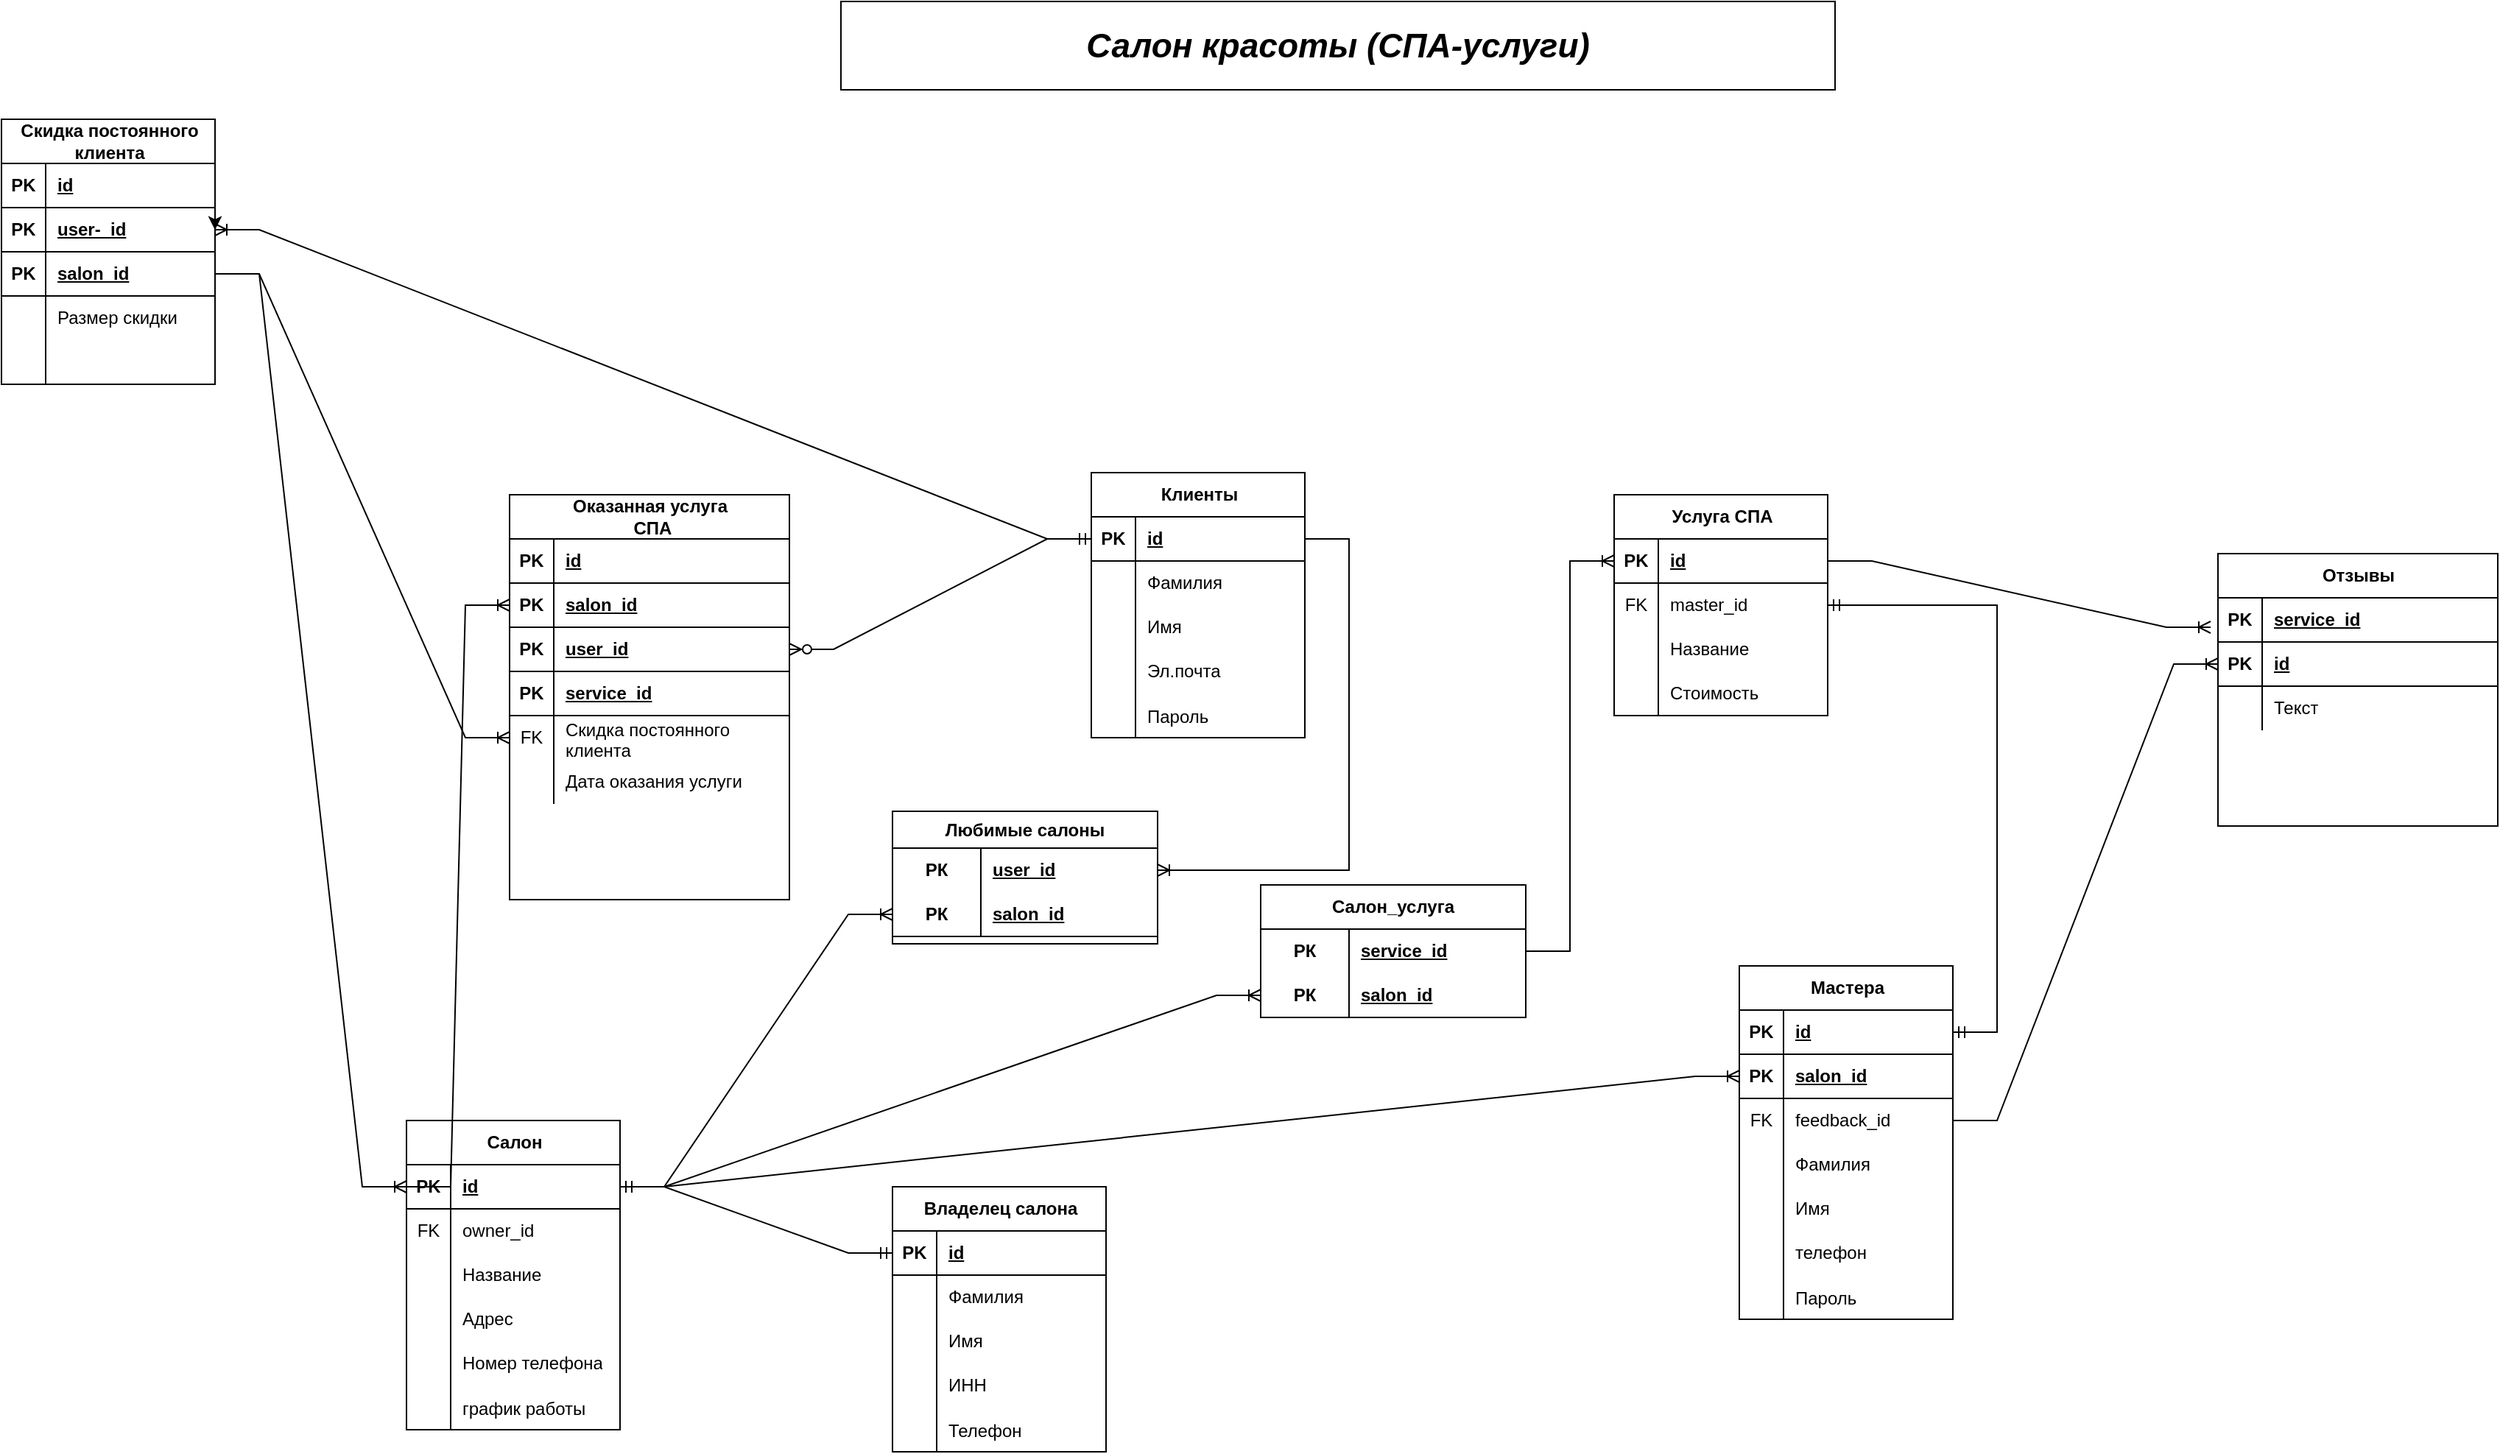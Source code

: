 <mxfile version="22.1.18" type="device">
  <diagram name="Страница — 1" id="mk-ZEgo-TDsuEyrKo8BF">
    <mxGraphModel dx="2192" dy="1910" grid="1" gridSize="5" guides="1" tooltips="1" connect="1" arrows="1" fold="1" page="0" pageScale="1" pageWidth="827" pageHeight="1169" math="0" shadow="0">
      <root>
        <mxCell id="0" />
        <mxCell id="1" parent="0" />
        <mxCell id="tSgfGI3D1bknftkfwbHG-203" style="edgeStyle=orthogonalEdgeStyle;rounded=0;orthogonalLoop=1;jettySize=auto;html=1;exitX=1;exitY=0.5;exitDx=0;exitDy=0;entryX=1;entryY=0.5;entryDx=0;entryDy=0;" parent="1" source="tSgfGI3D1bknftkfwbHG-138" target="tSgfGI3D1bknftkfwbHG-120" edge="1">
          <mxGeometry relative="1" as="geometry" />
        </mxCell>
        <mxCell id="tSgfGI3D1bknftkfwbHG-202" style="edgeStyle=orthogonalEdgeStyle;rounded=0;orthogonalLoop=1;jettySize=auto;html=1;exitX=1;exitY=0.5;exitDx=0;exitDy=0;entryX=1;entryY=0.5;entryDx=0;entryDy=0;" parent="1" source="tSgfGI3D1bknftkfwbHG-138" target="tSgfGI3D1bknftkfwbHG-120" edge="1">
          <mxGeometry relative="1" as="geometry" />
        </mxCell>
        <mxCell id="tSgfGI3D1bknftkfwbHG-1" value="Клиенты" style="shape=table;startSize=30;container=1;collapsible=1;childLayout=tableLayout;fixedRows=1;rowLines=0;fontStyle=1;align=center;resizeLast=1;html=1;" parent="1" vertex="1">
          <mxGeometry x="-80" y="-205" width="145" height="180" as="geometry" />
        </mxCell>
        <mxCell id="tSgfGI3D1bknftkfwbHG-2" value="" style="shape=tableRow;horizontal=0;startSize=0;swimlaneHead=0;swimlaneBody=0;fillColor=none;collapsible=0;dropTarget=0;points=[[0,0.5],[1,0.5]];portConstraint=eastwest;top=0;left=0;right=0;bottom=1;" parent="tSgfGI3D1bknftkfwbHG-1" vertex="1">
          <mxGeometry y="30" width="145" height="30" as="geometry" />
        </mxCell>
        <mxCell id="tSgfGI3D1bknftkfwbHG-3" value="PK" style="shape=partialRectangle;connectable=0;fillColor=none;top=0;left=0;bottom=0;right=0;fontStyle=1;overflow=hidden;whiteSpace=wrap;html=1;" parent="tSgfGI3D1bknftkfwbHG-2" vertex="1">
          <mxGeometry width="30" height="30" as="geometry">
            <mxRectangle width="30" height="30" as="alternateBounds" />
          </mxGeometry>
        </mxCell>
        <mxCell id="tSgfGI3D1bknftkfwbHG-4" value="id" style="shape=partialRectangle;connectable=0;fillColor=none;top=0;left=0;bottom=0;right=0;align=left;spacingLeft=6;fontStyle=5;overflow=hidden;whiteSpace=wrap;html=1;" parent="tSgfGI3D1bknftkfwbHG-2" vertex="1">
          <mxGeometry x="30" width="115" height="30" as="geometry">
            <mxRectangle width="115" height="30" as="alternateBounds" />
          </mxGeometry>
        </mxCell>
        <mxCell id="tSgfGI3D1bknftkfwbHG-5" value="" style="shape=tableRow;horizontal=0;startSize=0;swimlaneHead=0;swimlaneBody=0;fillColor=none;collapsible=0;dropTarget=0;points=[[0,0.5],[1,0.5]];portConstraint=eastwest;top=0;left=0;right=0;bottom=0;" parent="tSgfGI3D1bknftkfwbHG-1" vertex="1">
          <mxGeometry y="60" width="145" height="30" as="geometry" />
        </mxCell>
        <mxCell id="tSgfGI3D1bknftkfwbHG-6" value="" style="shape=partialRectangle;connectable=0;fillColor=none;top=0;left=0;bottom=0;right=0;editable=1;overflow=hidden;whiteSpace=wrap;html=1;" parent="tSgfGI3D1bknftkfwbHG-5" vertex="1">
          <mxGeometry width="30" height="30" as="geometry">
            <mxRectangle width="30" height="30" as="alternateBounds" />
          </mxGeometry>
        </mxCell>
        <mxCell id="tSgfGI3D1bknftkfwbHG-7" value="Фамилия" style="shape=partialRectangle;connectable=0;fillColor=none;top=0;left=0;bottom=0;right=0;align=left;spacingLeft=6;overflow=hidden;whiteSpace=wrap;html=1;" parent="tSgfGI3D1bknftkfwbHG-5" vertex="1">
          <mxGeometry x="30" width="115" height="30" as="geometry">
            <mxRectangle width="115" height="30" as="alternateBounds" />
          </mxGeometry>
        </mxCell>
        <mxCell id="tSgfGI3D1bknftkfwbHG-8" value="" style="shape=tableRow;horizontal=0;startSize=0;swimlaneHead=0;swimlaneBody=0;fillColor=none;collapsible=0;dropTarget=0;points=[[0,0.5],[1,0.5]];portConstraint=eastwest;top=0;left=0;right=0;bottom=0;" parent="tSgfGI3D1bknftkfwbHG-1" vertex="1">
          <mxGeometry y="90" width="145" height="30" as="geometry" />
        </mxCell>
        <mxCell id="tSgfGI3D1bknftkfwbHG-9" value="" style="shape=partialRectangle;connectable=0;fillColor=none;top=0;left=0;bottom=0;right=0;editable=1;overflow=hidden;whiteSpace=wrap;html=1;" parent="tSgfGI3D1bknftkfwbHG-8" vertex="1">
          <mxGeometry width="30" height="30" as="geometry">
            <mxRectangle width="30" height="30" as="alternateBounds" />
          </mxGeometry>
        </mxCell>
        <mxCell id="tSgfGI3D1bknftkfwbHG-10" value="Имя" style="shape=partialRectangle;connectable=0;fillColor=none;top=0;left=0;bottom=0;right=0;align=left;spacingLeft=6;overflow=hidden;whiteSpace=wrap;html=1;" parent="tSgfGI3D1bknftkfwbHG-8" vertex="1">
          <mxGeometry x="30" width="115" height="30" as="geometry">
            <mxRectangle width="115" height="30" as="alternateBounds" />
          </mxGeometry>
        </mxCell>
        <mxCell id="tSgfGI3D1bknftkfwbHG-11" value="" style="shape=tableRow;horizontal=0;startSize=0;swimlaneHead=0;swimlaneBody=0;fillColor=none;collapsible=0;dropTarget=0;points=[[0,0.5],[1,0.5]];portConstraint=eastwest;top=0;left=0;right=0;bottom=0;" parent="tSgfGI3D1bknftkfwbHG-1" vertex="1">
          <mxGeometry y="120" width="145" height="30" as="geometry" />
        </mxCell>
        <mxCell id="tSgfGI3D1bknftkfwbHG-12" value="" style="shape=partialRectangle;connectable=0;fillColor=none;top=0;left=0;bottom=0;right=0;editable=1;overflow=hidden;whiteSpace=wrap;html=1;" parent="tSgfGI3D1bknftkfwbHG-11" vertex="1">
          <mxGeometry width="30" height="30" as="geometry">
            <mxRectangle width="30" height="30" as="alternateBounds" />
          </mxGeometry>
        </mxCell>
        <mxCell id="tSgfGI3D1bknftkfwbHG-13" value="Эл.почта" style="shape=partialRectangle;connectable=0;fillColor=none;top=0;left=0;bottom=0;right=0;align=left;spacingLeft=6;overflow=hidden;whiteSpace=wrap;html=1;" parent="tSgfGI3D1bknftkfwbHG-11" vertex="1">
          <mxGeometry x="30" width="115" height="30" as="geometry">
            <mxRectangle width="115" height="30" as="alternateBounds" />
          </mxGeometry>
        </mxCell>
        <mxCell id="tSgfGI3D1bknftkfwbHG-19" value="" style="shape=tableRow;horizontal=0;startSize=0;swimlaneHead=0;swimlaneBody=0;fillColor=none;collapsible=0;dropTarget=0;points=[[0,0.5],[1,0.5]];portConstraint=eastwest;top=0;left=0;right=0;bottom=0;" parent="tSgfGI3D1bknftkfwbHG-1" vertex="1">
          <mxGeometry y="150" width="145" height="30" as="geometry" />
        </mxCell>
        <mxCell id="tSgfGI3D1bknftkfwbHG-20" value="" style="shape=partialRectangle;connectable=0;fillColor=none;top=0;left=0;bottom=0;right=0;editable=1;overflow=hidden;" parent="tSgfGI3D1bknftkfwbHG-19" vertex="1">
          <mxGeometry width="30" height="30" as="geometry">
            <mxRectangle width="30" height="30" as="alternateBounds" />
          </mxGeometry>
        </mxCell>
        <mxCell id="tSgfGI3D1bknftkfwbHG-21" value="Пароль" style="shape=partialRectangle;connectable=0;fillColor=none;top=0;left=0;bottom=0;right=0;align=left;spacingLeft=6;overflow=hidden;" parent="tSgfGI3D1bknftkfwbHG-19" vertex="1">
          <mxGeometry x="30" width="115" height="30" as="geometry">
            <mxRectangle width="115" height="30" as="alternateBounds" />
          </mxGeometry>
        </mxCell>
        <mxCell id="tSgfGI3D1bknftkfwbHG-22" value="Оказанная услуга&lt;br&gt;&amp;nbsp;СПА" style="shape=table;startSize=30;container=1;collapsible=1;childLayout=tableLayout;fixedRows=1;rowLines=0;fontStyle=1;align=center;resizeLast=1;html=1;" parent="1" vertex="1">
          <mxGeometry x="-475" y="-190" width="190" height="275" as="geometry" />
        </mxCell>
        <mxCell id="tSgfGI3D1bknftkfwbHG-56" value="" style="shape=tableRow;horizontal=0;startSize=0;swimlaneHead=0;swimlaneBody=0;fillColor=none;collapsible=0;dropTarget=0;points=[[0,0.5],[1,0.5]];portConstraint=eastwest;top=0;left=0;right=0;bottom=1;" parent="tSgfGI3D1bknftkfwbHG-22" vertex="1">
          <mxGeometry y="30" width="190" height="30" as="geometry" />
        </mxCell>
        <mxCell id="tSgfGI3D1bknftkfwbHG-57" value="PK" style="shape=partialRectangle;connectable=0;fillColor=none;top=0;left=0;bottom=0;right=0;fontStyle=1;overflow=hidden;whiteSpace=wrap;html=1;" parent="tSgfGI3D1bknftkfwbHG-56" vertex="1">
          <mxGeometry width="30" height="30" as="geometry">
            <mxRectangle width="30" height="30" as="alternateBounds" />
          </mxGeometry>
        </mxCell>
        <mxCell id="tSgfGI3D1bknftkfwbHG-58" value="id" style="shape=partialRectangle;connectable=0;fillColor=none;top=0;left=0;bottom=0;right=0;align=left;spacingLeft=6;fontStyle=5;overflow=hidden;whiteSpace=wrap;html=1;" parent="tSgfGI3D1bknftkfwbHG-56" vertex="1">
          <mxGeometry x="30" width="160" height="30" as="geometry">
            <mxRectangle width="160" height="30" as="alternateBounds" />
          </mxGeometry>
        </mxCell>
        <mxCell id="tSgfGI3D1bknftkfwbHG-158" value="" style="shape=tableRow;horizontal=0;startSize=0;swimlaneHead=0;swimlaneBody=0;fillColor=none;collapsible=0;dropTarget=0;points=[[0,0.5],[1,0.5]];portConstraint=eastwest;top=0;left=0;right=0;bottom=1;" parent="tSgfGI3D1bknftkfwbHG-22" vertex="1">
          <mxGeometry y="60" width="190" height="30" as="geometry" />
        </mxCell>
        <mxCell id="tSgfGI3D1bknftkfwbHG-159" value="PK" style="shape=partialRectangle;connectable=0;fillColor=none;top=0;left=0;bottom=0;right=0;fontStyle=1;overflow=hidden;whiteSpace=wrap;html=1;" parent="tSgfGI3D1bknftkfwbHG-158" vertex="1">
          <mxGeometry width="30" height="30" as="geometry">
            <mxRectangle width="30" height="30" as="alternateBounds" />
          </mxGeometry>
        </mxCell>
        <mxCell id="tSgfGI3D1bknftkfwbHG-160" value="salon_id" style="shape=partialRectangle;connectable=0;fillColor=none;top=0;left=0;bottom=0;right=0;align=left;spacingLeft=6;fontStyle=5;overflow=hidden;whiteSpace=wrap;html=1;" parent="tSgfGI3D1bknftkfwbHG-158" vertex="1">
          <mxGeometry x="30" width="160" height="30" as="geometry">
            <mxRectangle width="160" height="30" as="alternateBounds" />
          </mxGeometry>
        </mxCell>
        <mxCell id="tSgfGI3D1bknftkfwbHG-134" value="" style="shape=tableRow;horizontal=0;startSize=0;swimlaneHead=0;swimlaneBody=0;fillColor=none;collapsible=0;dropTarget=0;points=[[0,0.5],[1,0.5]];portConstraint=eastwest;top=0;left=0;right=0;bottom=1;" parent="tSgfGI3D1bknftkfwbHG-22" vertex="1">
          <mxGeometry y="90" width="190" height="30" as="geometry" />
        </mxCell>
        <mxCell id="tSgfGI3D1bknftkfwbHG-135" value="PK" style="shape=partialRectangle;connectable=0;fillColor=none;top=0;left=0;bottom=0;right=0;fontStyle=1;overflow=hidden;whiteSpace=wrap;html=1;" parent="tSgfGI3D1bknftkfwbHG-134" vertex="1">
          <mxGeometry width="30" height="30" as="geometry">
            <mxRectangle width="30" height="30" as="alternateBounds" />
          </mxGeometry>
        </mxCell>
        <mxCell id="tSgfGI3D1bknftkfwbHG-136" value="user_id" style="shape=partialRectangle;connectable=0;fillColor=none;top=0;left=0;bottom=0;right=0;align=left;spacingLeft=6;fontStyle=5;overflow=hidden;whiteSpace=wrap;html=1;" parent="tSgfGI3D1bknftkfwbHG-134" vertex="1">
          <mxGeometry x="30" width="160" height="30" as="geometry">
            <mxRectangle width="160" height="30" as="alternateBounds" />
          </mxGeometry>
        </mxCell>
        <mxCell id="tSgfGI3D1bknftkfwbHG-23" value="" style="shape=tableRow;horizontal=0;startSize=0;swimlaneHead=0;swimlaneBody=0;fillColor=none;collapsible=0;dropTarget=0;points=[[0,0.5],[1,0.5]];portConstraint=eastwest;top=0;left=0;right=0;bottom=1;" parent="tSgfGI3D1bknftkfwbHG-22" vertex="1">
          <mxGeometry y="120" width="190" height="30" as="geometry" />
        </mxCell>
        <mxCell id="tSgfGI3D1bknftkfwbHG-24" value="PK" style="shape=partialRectangle;connectable=0;fillColor=none;top=0;left=0;bottom=0;right=0;fontStyle=1;overflow=hidden;whiteSpace=wrap;html=1;" parent="tSgfGI3D1bknftkfwbHG-23" vertex="1">
          <mxGeometry width="30" height="30" as="geometry">
            <mxRectangle width="30" height="30" as="alternateBounds" />
          </mxGeometry>
        </mxCell>
        <mxCell id="tSgfGI3D1bknftkfwbHG-25" value="service_id" style="shape=partialRectangle;connectable=0;fillColor=none;top=0;left=0;bottom=0;right=0;align=left;spacingLeft=6;fontStyle=5;overflow=hidden;whiteSpace=wrap;html=1;" parent="tSgfGI3D1bknftkfwbHG-23" vertex="1">
          <mxGeometry x="30" width="160" height="30" as="geometry">
            <mxRectangle width="160" height="30" as="alternateBounds" />
          </mxGeometry>
        </mxCell>
        <mxCell id="tSgfGI3D1bknftkfwbHG-39" value="" style="shape=tableRow;horizontal=0;startSize=0;swimlaneHead=0;swimlaneBody=0;fillColor=none;collapsible=0;dropTarget=0;points=[[0,0.5],[1,0.5]];portConstraint=eastwest;top=0;left=0;right=0;bottom=0;" parent="tSgfGI3D1bknftkfwbHG-22" vertex="1">
          <mxGeometry y="150" width="190" height="30" as="geometry" />
        </mxCell>
        <mxCell id="tSgfGI3D1bknftkfwbHG-40" value="FK" style="shape=partialRectangle;connectable=0;fillColor=none;top=0;left=0;bottom=0;right=0;fontStyle=0;overflow=hidden;whiteSpace=wrap;html=1;" parent="tSgfGI3D1bknftkfwbHG-39" vertex="1">
          <mxGeometry width="30" height="30" as="geometry">
            <mxRectangle width="30" height="30" as="alternateBounds" />
          </mxGeometry>
        </mxCell>
        <mxCell id="tSgfGI3D1bknftkfwbHG-41" value="Скидка постоянного клиента&lt;br&gt;" style="shape=partialRectangle;connectable=0;fillColor=none;top=0;left=0;bottom=0;right=0;align=left;spacingLeft=6;fontStyle=0;overflow=hidden;whiteSpace=wrap;html=1;" parent="tSgfGI3D1bknftkfwbHG-39" vertex="1">
          <mxGeometry x="30" width="160" height="30" as="geometry">
            <mxRectangle width="160" height="30" as="alternateBounds" />
          </mxGeometry>
        </mxCell>
        <mxCell id="tSgfGI3D1bknftkfwbHG-29" value="" style="shape=tableRow;horizontal=0;startSize=0;swimlaneHead=0;swimlaneBody=0;fillColor=none;collapsible=0;dropTarget=0;points=[[0,0.5],[1,0.5]];portConstraint=eastwest;top=0;left=0;right=0;bottom=0;" parent="tSgfGI3D1bknftkfwbHG-22" vertex="1">
          <mxGeometry y="180" width="190" height="30" as="geometry" />
        </mxCell>
        <mxCell id="tSgfGI3D1bknftkfwbHG-30" value="" style="shape=partialRectangle;connectable=0;fillColor=none;top=0;left=0;bottom=0;right=0;editable=1;overflow=hidden;whiteSpace=wrap;html=1;" parent="tSgfGI3D1bknftkfwbHG-29" vertex="1">
          <mxGeometry width="30" height="30" as="geometry">
            <mxRectangle width="30" height="30" as="alternateBounds" />
          </mxGeometry>
        </mxCell>
        <mxCell id="tSgfGI3D1bknftkfwbHG-31" value="Дата оказания услуги" style="shape=partialRectangle;connectable=0;fillColor=none;top=0;left=0;bottom=0;right=0;align=left;spacingLeft=6;overflow=hidden;whiteSpace=wrap;html=1;" parent="tSgfGI3D1bknftkfwbHG-29" vertex="1">
          <mxGeometry x="30" width="160" height="30" as="geometry">
            <mxRectangle width="160" height="30" as="alternateBounds" />
          </mxGeometry>
        </mxCell>
        <mxCell id="tSgfGI3D1bknftkfwbHG-42" value="Услуга СПА" style="shape=table;startSize=30;container=1;collapsible=1;childLayout=tableLayout;fixedRows=1;rowLines=0;fontStyle=1;align=center;resizeLast=1;html=1;" parent="1" vertex="1">
          <mxGeometry x="275" y="-190" width="145" height="150" as="geometry" />
        </mxCell>
        <mxCell id="tSgfGI3D1bknftkfwbHG-43" value="" style="shape=tableRow;horizontal=0;startSize=0;swimlaneHead=0;swimlaneBody=0;fillColor=none;collapsible=0;dropTarget=0;points=[[0,0.5],[1,0.5]];portConstraint=eastwest;top=0;left=0;right=0;bottom=1;" parent="tSgfGI3D1bknftkfwbHG-42" vertex="1">
          <mxGeometry y="30" width="145" height="30" as="geometry" />
        </mxCell>
        <mxCell id="tSgfGI3D1bknftkfwbHG-44" value="PK" style="shape=partialRectangle;connectable=0;fillColor=none;top=0;left=0;bottom=0;right=0;fontStyle=1;overflow=hidden;whiteSpace=wrap;html=1;" parent="tSgfGI3D1bknftkfwbHG-43" vertex="1">
          <mxGeometry width="30" height="30" as="geometry">
            <mxRectangle width="30" height="30" as="alternateBounds" />
          </mxGeometry>
        </mxCell>
        <mxCell id="tSgfGI3D1bknftkfwbHG-45" value="id" style="shape=partialRectangle;connectable=0;fillColor=none;top=0;left=0;bottom=0;right=0;align=left;spacingLeft=6;fontStyle=5;overflow=hidden;whiteSpace=wrap;html=1;" parent="tSgfGI3D1bknftkfwbHG-43" vertex="1">
          <mxGeometry x="30" width="115" height="30" as="geometry">
            <mxRectangle width="115" height="30" as="alternateBounds" />
          </mxGeometry>
        </mxCell>
        <mxCell id="tSgfGI3D1bknftkfwbHG-46" value="" style="shape=tableRow;horizontal=0;startSize=0;swimlaneHead=0;swimlaneBody=0;fillColor=none;collapsible=0;dropTarget=0;points=[[0,0.5],[1,0.5]];portConstraint=eastwest;top=0;left=0;right=0;bottom=0;" parent="tSgfGI3D1bknftkfwbHG-42" vertex="1">
          <mxGeometry y="60" width="145" height="30" as="geometry" />
        </mxCell>
        <mxCell id="tSgfGI3D1bknftkfwbHG-47" value="FK" style="shape=partialRectangle;connectable=0;fillColor=none;top=0;left=0;bottom=0;right=0;fontStyle=0;overflow=hidden;whiteSpace=wrap;html=1;" parent="tSgfGI3D1bknftkfwbHG-46" vertex="1">
          <mxGeometry width="30" height="30" as="geometry">
            <mxRectangle width="30" height="30" as="alternateBounds" />
          </mxGeometry>
        </mxCell>
        <mxCell id="tSgfGI3D1bknftkfwbHG-48" value="master_id" style="shape=partialRectangle;connectable=0;fillColor=none;top=0;left=0;bottom=0;right=0;align=left;spacingLeft=6;fontStyle=0;overflow=hidden;whiteSpace=wrap;html=1;" parent="tSgfGI3D1bknftkfwbHG-46" vertex="1">
          <mxGeometry x="30" width="115" height="30" as="geometry">
            <mxRectangle width="115" height="30" as="alternateBounds" />
          </mxGeometry>
        </mxCell>
        <mxCell id="tSgfGI3D1bknftkfwbHG-49" value="" style="shape=tableRow;horizontal=0;startSize=0;swimlaneHead=0;swimlaneBody=0;fillColor=none;collapsible=0;dropTarget=0;points=[[0,0.5],[1,0.5]];portConstraint=eastwest;top=0;left=0;right=0;bottom=0;" parent="tSgfGI3D1bknftkfwbHG-42" vertex="1">
          <mxGeometry y="90" width="145" height="30" as="geometry" />
        </mxCell>
        <mxCell id="tSgfGI3D1bknftkfwbHG-50" value="" style="shape=partialRectangle;connectable=0;fillColor=none;top=0;left=0;bottom=0;right=0;editable=1;overflow=hidden;whiteSpace=wrap;html=1;" parent="tSgfGI3D1bknftkfwbHG-49" vertex="1">
          <mxGeometry width="30" height="30" as="geometry">
            <mxRectangle width="30" height="30" as="alternateBounds" />
          </mxGeometry>
        </mxCell>
        <mxCell id="tSgfGI3D1bknftkfwbHG-51" value="Название" style="shape=partialRectangle;connectable=0;fillColor=none;top=0;left=0;bottom=0;right=0;align=left;spacingLeft=6;overflow=hidden;whiteSpace=wrap;html=1;" parent="tSgfGI3D1bknftkfwbHG-49" vertex="1">
          <mxGeometry x="30" width="115" height="30" as="geometry">
            <mxRectangle width="115" height="30" as="alternateBounds" />
          </mxGeometry>
        </mxCell>
        <mxCell id="tSgfGI3D1bknftkfwbHG-52" value="" style="shape=tableRow;horizontal=0;startSize=0;swimlaneHead=0;swimlaneBody=0;fillColor=none;collapsible=0;dropTarget=0;points=[[0,0.5],[1,0.5]];portConstraint=eastwest;top=0;left=0;right=0;bottom=0;" parent="tSgfGI3D1bknftkfwbHG-42" vertex="1">
          <mxGeometry y="120" width="145" height="30" as="geometry" />
        </mxCell>
        <mxCell id="tSgfGI3D1bknftkfwbHG-53" value="" style="shape=partialRectangle;connectable=0;fillColor=none;top=0;left=0;bottom=0;right=0;editable=1;overflow=hidden;whiteSpace=wrap;html=1;" parent="tSgfGI3D1bknftkfwbHG-52" vertex="1">
          <mxGeometry width="30" height="30" as="geometry">
            <mxRectangle width="30" height="30" as="alternateBounds" />
          </mxGeometry>
        </mxCell>
        <mxCell id="tSgfGI3D1bknftkfwbHG-54" value="Стоимость" style="shape=partialRectangle;connectable=0;fillColor=none;top=0;left=0;bottom=0;right=0;align=left;spacingLeft=6;overflow=hidden;whiteSpace=wrap;html=1;" parent="tSgfGI3D1bknftkfwbHG-52" vertex="1">
          <mxGeometry x="30" width="115" height="30" as="geometry">
            <mxRectangle width="115" height="30" as="alternateBounds" />
          </mxGeometry>
        </mxCell>
        <mxCell id="tSgfGI3D1bknftkfwbHG-59" value="Салон" style="shape=table;startSize=30;container=1;collapsible=1;childLayout=tableLayout;fixedRows=1;rowLines=0;fontStyle=1;align=center;resizeLast=1;html=1;" parent="1" vertex="1">
          <mxGeometry x="-545" y="235" width="145" height="210" as="geometry" />
        </mxCell>
        <mxCell id="tSgfGI3D1bknftkfwbHG-60" value="" style="shape=tableRow;horizontal=0;startSize=0;swimlaneHead=0;swimlaneBody=0;fillColor=none;collapsible=0;dropTarget=0;points=[[0,0.5],[1,0.5]];portConstraint=eastwest;top=0;left=0;right=0;bottom=1;" parent="tSgfGI3D1bknftkfwbHG-59" vertex="1">
          <mxGeometry y="30" width="145" height="30" as="geometry" />
        </mxCell>
        <mxCell id="tSgfGI3D1bknftkfwbHG-61" value="PK" style="shape=partialRectangle;connectable=0;fillColor=none;top=0;left=0;bottom=0;right=0;fontStyle=1;overflow=hidden;whiteSpace=wrap;html=1;" parent="tSgfGI3D1bknftkfwbHG-60" vertex="1">
          <mxGeometry width="30" height="30" as="geometry">
            <mxRectangle width="30" height="30" as="alternateBounds" />
          </mxGeometry>
        </mxCell>
        <mxCell id="tSgfGI3D1bknftkfwbHG-62" value="id" style="shape=partialRectangle;connectable=0;fillColor=none;top=0;left=0;bottom=0;right=0;align=left;spacingLeft=6;fontStyle=5;overflow=hidden;whiteSpace=wrap;html=1;" parent="tSgfGI3D1bknftkfwbHG-60" vertex="1">
          <mxGeometry x="30" width="115" height="30" as="geometry">
            <mxRectangle width="115" height="30" as="alternateBounds" />
          </mxGeometry>
        </mxCell>
        <mxCell id="bR3v0OGtGTPEG7vimdKQ-2" value="" style="shape=tableRow;horizontal=0;startSize=0;swimlaneHead=0;swimlaneBody=0;fillColor=none;collapsible=0;dropTarget=0;points=[[0,0.5],[1,0.5]];portConstraint=eastwest;top=0;left=0;right=0;bottom=0;" vertex="1" parent="tSgfGI3D1bknftkfwbHG-59">
          <mxGeometry y="60" width="145" height="30" as="geometry" />
        </mxCell>
        <mxCell id="bR3v0OGtGTPEG7vimdKQ-3" value="FK" style="shape=partialRectangle;connectable=0;fillColor=none;top=0;left=0;bottom=0;right=0;fontStyle=0;overflow=hidden;whiteSpace=wrap;html=1;" vertex="1" parent="bR3v0OGtGTPEG7vimdKQ-2">
          <mxGeometry width="30" height="30" as="geometry">
            <mxRectangle width="30" height="30" as="alternateBounds" />
          </mxGeometry>
        </mxCell>
        <mxCell id="bR3v0OGtGTPEG7vimdKQ-4" value="owner_id" style="shape=partialRectangle;connectable=0;fillColor=none;top=0;left=0;bottom=0;right=0;align=left;spacingLeft=6;fontStyle=0;overflow=hidden;whiteSpace=wrap;html=1;" vertex="1" parent="bR3v0OGtGTPEG7vimdKQ-2">
          <mxGeometry x="30" width="115" height="30" as="geometry">
            <mxRectangle width="115" height="30" as="alternateBounds" />
          </mxGeometry>
        </mxCell>
        <mxCell id="tSgfGI3D1bknftkfwbHG-63" value="" style="shape=tableRow;horizontal=0;startSize=0;swimlaneHead=0;swimlaneBody=0;fillColor=none;collapsible=0;dropTarget=0;points=[[0,0.5],[1,0.5]];portConstraint=eastwest;top=0;left=0;right=0;bottom=0;" parent="tSgfGI3D1bknftkfwbHG-59" vertex="1">
          <mxGeometry y="90" width="145" height="30" as="geometry" />
        </mxCell>
        <mxCell id="tSgfGI3D1bknftkfwbHG-64" value="" style="shape=partialRectangle;connectable=0;fillColor=none;top=0;left=0;bottom=0;right=0;editable=1;overflow=hidden;whiteSpace=wrap;html=1;" parent="tSgfGI3D1bknftkfwbHG-63" vertex="1">
          <mxGeometry width="30" height="30" as="geometry">
            <mxRectangle width="30" height="30" as="alternateBounds" />
          </mxGeometry>
        </mxCell>
        <mxCell id="tSgfGI3D1bknftkfwbHG-65" value="Название" style="shape=partialRectangle;connectable=0;fillColor=none;top=0;left=0;bottom=0;right=0;align=left;spacingLeft=6;overflow=hidden;whiteSpace=wrap;html=1;" parent="tSgfGI3D1bknftkfwbHG-63" vertex="1">
          <mxGeometry x="30" width="115" height="30" as="geometry">
            <mxRectangle width="115" height="30" as="alternateBounds" />
          </mxGeometry>
        </mxCell>
        <mxCell id="tSgfGI3D1bknftkfwbHG-66" value="" style="shape=tableRow;horizontal=0;startSize=0;swimlaneHead=0;swimlaneBody=0;fillColor=none;collapsible=0;dropTarget=0;points=[[0,0.5],[1,0.5]];portConstraint=eastwest;top=0;left=0;right=0;bottom=0;" parent="tSgfGI3D1bknftkfwbHG-59" vertex="1">
          <mxGeometry y="120" width="145" height="30" as="geometry" />
        </mxCell>
        <mxCell id="tSgfGI3D1bknftkfwbHG-67" value="" style="shape=partialRectangle;connectable=0;fillColor=none;top=0;left=0;bottom=0;right=0;editable=1;overflow=hidden;whiteSpace=wrap;html=1;" parent="tSgfGI3D1bknftkfwbHG-66" vertex="1">
          <mxGeometry width="30" height="30" as="geometry">
            <mxRectangle width="30" height="30" as="alternateBounds" />
          </mxGeometry>
        </mxCell>
        <mxCell id="tSgfGI3D1bknftkfwbHG-68" value="Адрес" style="shape=partialRectangle;connectable=0;fillColor=none;top=0;left=0;bottom=0;right=0;align=left;spacingLeft=6;overflow=hidden;whiteSpace=wrap;html=1;" parent="tSgfGI3D1bknftkfwbHG-66" vertex="1">
          <mxGeometry x="30" width="115" height="30" as="geometry">
            <mxRectangle width="115" height="30" as="alternateBounds" />
          </mxGeometry>
        </mxCell>
        <mxCell id="tSgfGI3D1bknftkfwbHG-69" value="" style="shape=tableRow;horizontal=0;startSize=0;swimlaneHead=0;swimlaneBody=0;fillColor=none;collapsible=0;dropTarget=0;points=[[0,0.5],[1,0.5]];portConstraint=eastwest;top=0;left=0;right=0;bottom=0;" parent="tSgfGI3D1bknftkfwbHG-59" vertex="1">
          <mxGeometry y="150" width="145" height="30" as="geometry" />
        </mxCell>
        <mxCell id="tSgfGI3D1bknftkfwbHG-70" value="" style="shape=partialRectangle;connectable=0;fillColor=none;top=0;left=0;bottom=0;right=0;editable=1;overflow=hidden;whiteSpace=wrap;html=1;" parent="tSgfGI3D1bknftkfwbHG-69" vertex="1">
          <mxGeometry width="30" height="30" as="geometry">
            <mxRectangle width="30" height="30" as="alternateBounds" />
          </mxGeometry>
        </mxCell>
        <mxCell id="tSgfGI3D1bknftkfwbHG-71" value="Номер телефона" style="shape=partialRectangle;connectable=0;fillColor=none;top=0;left=0;bottom=0;right=0;align=left;spacingLeft=6;overflow=hidden;whiteSpace=wrap;html=1;" parent="tSgfGI3D1bknftkfwbHG-69" vertex="1">
          <mxGeometry x="30" width="115" height="30" as="geometry">
            <mxRectangle width="115" height="30" as="alternateBounds" />
          </mxGeometry>
        </mxCell>
        <mxCell id="tSgfGI3D1bknftkfwbHG-72" value="" style="shape=tableRow;horizontal=0;startSize=0;swimlaneHead=0;swimlaneBody=0;fillColor=none;collapsible=0;dropTarget=0;points=[[0,0.5],[1,0.5]];portConstraint=eastwest;top=0;left=0;right=0;bottom=0;" parent="tSgfGI3D1bknftkfwbHG-59" vertex="1">
          <mxGeometry y="180" width="145" height="30" as="geometry" />
        </mxCell>
        <mxCell id="tSgfGI3D1bknftkfwbHG-73" value="" style="shape=partialRectangle;connectable=0;fillColor=none;top=0;left=0;bottom=0;right=0;editable=1;overflow=hidden;" parent="tSgfGI3D1bknftkfwbHG-72" vertex="1">
          <mxGeometry width="30" height="30" as="geometry">
            <mxRectangle width="30" height="30" as="alternateBounds" />
          </mxGeometry>
        </mxCell>
        <mxCell id="tSgfGI3D1bknftkfwbHG-74" value="график работы" style="shape=partialRectangle;connectable=0;fillColor=none;top=0;left=0;bottom=0;right=0;align=left;spacingLeft=6;overflow=hidden;" parent="tSgfGI3D1bknftkfwbHG-72" vertex="1">
          <mxGeometry x="30" width="115" height="30" as="geometry">
            <mxRectangle width="115" height="30" as="alternateBounds" />
          </mxGeometry>
        </mxCell>
        <mxCell id="tSgfGI3D1bknftkfwbHG-75" value="Мастера" style="shape=table;startSize=30;container=1;collapsible=1;childLayout=tableLayout;fixedRows=1;rowLines=0;fontStyle=1;align=center;resizeLast=1;html=1;" parent="1" vertex="1">
          <mxGeometry x="360" y="130" width="145" height="240" as="geometry" />
        </mxCell>
        <mxCell id="tSgfGI3D1bknftkfwbHG-76" value="" style="shape=tableRow;horizontal=0;startSize=0;swimlaneHead=0;swimlaneBody=0;fillColor=none;collapsible=0;dropTarget=0;points=[[0,0.5],[1,0.5]];portConstraint=eastwest;top=0;left=0;right=0;bottom=1;" parent="tSgfGI3D1bknftkfwbHG-75" vertex="1">
          <mxGeometry y="30" width="145" height="30" as="geometry" />
        </mxCell>
        <mxCell id="tSgfGI3D1bknftkfwbHG-77" value="PK" style="shape=partialRectangle;connectable=0;fillColor=none;top=0;left=0;bottom=0;right=0;fontStyle=1;overflow=hidden;whiteSpace=wrap;html=1;" parent="tSgfGI3D1bknftkfwbHG-76" vertex="1">
          <mxGeometry width="30" height="30" as="geometry">
            <mxRectangle width="30" height="30" as="alternateBounds" />
          </mxGeometry>
        </mxCell>
        <mxCell id="tSgfGI3D1bknftkfwbHG-78" value="id" style="shape=partialRectangle;connectable=0;fillColor=none;top=0;left=0;bottom=0;right=0;align=left;spacingLeft=6;fontStyle=5;overflow=hidden;whiteSpace=wrap;html=1;" parent="tSgfGI3D1bknftkfwbHG-76" vertex="1">
          <mxGeometry x="30" width="115" height="30" as="geometry">
            <mxRectangle width="115" height="30" as="alternateBounds" />
          </mxGeometry>
        </mxCell>
        <mxCell id="tSgfGI3D1bknftkfwbHG-162" value="" style="shape=tableRow;horizontal=0;startSize=0;swimlaneHead=0;swimlaneBody=0;fillColor=none;collapsible=0;dropTarget=0;points=[[0,0.5],[1,0.5]];portConstraint=eastwest;top=0;left=0;right=0;bottom=1;" parent="tSgfGI3D1bknftkfwbHG-75" vertex="1">
          <mxGeometry y="60" width="145" height="30" as="geometry" />
        </mxCell>
        <mxCell id="tSgfGI3D1bknftkfwbHG-163" value="PK" style="shape=partialRectangle;connectable=0;fillColor=none;top=0;left=0;bottom=0;right=0;fontStyle=1;overflow=hidden;whiteSpace=wrap;html=1;" parent="tSgfGI3D1bknftkfwbHG-162" vertex="1">
          <mxGeometry width="30" height="30" as="geometry">
            <mxRectangle width="30" height="30" as="alternateBounds" />
          </mxGeometry>
        </mxCell>
        <mxCell id="tSgfGI3D1bknftkfwbHG-164" value="salon_id" style="shape=partialRectangle;connectable=0;fillColor=none;top=0;left=0;bottom=0;right=0;align=left;spacingLeft=6;fontStyle=5;overflow=hidden;whiteSpace=wrap;html=1;" parent="tSgfGI3D1bknftkfwbHG-162" vertex="1">
          <mxGeometry x="30" width="115" height="30" as="geometry">
            <mxRectangle width="115" height="30" as="alternateBounds" />
          </mxGeometry>
        </mxCell>
        <mxCell id="tSgfGI3D1bknftkfwbHG-96" value="" style="shape=tableRow;horizontal=0;startSize=0;swimlaneHead=0;swimlaneBody=0;fillColor=none;collapsible=0;dropTarget=0;points=[[0,0.5],[1,0.5]];portConstraint=eastwest;top=0;left=0;right=0;bottom=0;" parent="tSgfGI3D1bknftkfwbHG-75" vertex="1">
          <mxGeometry y="90" width="145" height="30" as="geometry" />
        </mxCell>
        <mxCell id="tSgfGI3D1bknftkfwbHG-97" value="FK" style="shape=partialRectangle;connectable=0;fillColor=none;top=0;left=0;bottom=0;right=0;fontStyle=0;overflow=hidden;whiteSpace=wrap;html=1;" parent="tSgfGI3D1bknftkfwbHG-96" vertex="1">
          <mxGeometry width="30" height="30" as="geometry">
            <mxRectangle width="30" height="30" as="alternateBounds" />
          </mxGeometry>
        </mxCell>
        <mxCell id="tSgfGI3D1bknftkfwbHG-98" value="feedback_id" style="shape=partialRectangle;connectable=0;fillColor=none;top=0;left=0;bottom=0;right=0;align=left;spacingLeft=6;fontStyle=0;overflow=hidden;whiteSpace=wrap;html=1;" parent="tSgfGI3D1bknftkfwbHG-96" vertex="1">
          <mxGeometry x="30" width="115" height="30" as="geometry">
            <mxRectangle width="115" height="30" as="alternateBounds" />
          </mxGeometry>
        </mxCell>
        <mxCell id="tSgfGI3D1bknftkfwbHG-79" value="" style="shape=tableRow;horizontal=0;startSize=0;swimlaneHead=0;swimlaneBody=0;fillColor=none;collapsible=0;dropTarget=0;points=[[0,0.5],[1,0.5]];portConstraint=eastwest;top=0;left=0;right=0;bottom=0;" parent="tSgfGI3D1bknftkfwbHG-75" vertex="1">
          <mxGeometry y="120" width="145" height="30" as="geometry" />
        </mxCell>
        <mxCell id="tSgfGI3D1bknftkfwbHG-80" value="" style="shape=partialRectangle;connectable=0;fillColor=none;top=0;left=0;bottom=0;right=0;editable=1;overflow=hidden;whiteSpace=wrap;html=1;" parent="tSgfGI3D1bknftkfwbHG-79" vertex="1">
          <mxGeometry width="30" height="30" as="geometry">
            <mxRectangle width="30" height="30" as="alternateBounds" />
          </mxGeometry>
        </mxCell>
        <mxCell id="tSgfGI3D1bknftkfwbHG-81" value="Фамилия" style="shape=partialRectangle;connectable=0;fillColor=none;top=0;left=0;bottom=0;right=0;align=left;spacingLeft=6;overflow=hidden;whiteSpace=wrap;html=1;" parent="tSgfGI3D1bknftkfwbHG-79" vertex="1">
          <mxGeometry x="30" width="115" height="30" as="geometry">
            <mxRectangle width="115" height="30" as="alternateBounds" />
          </mxGeometry>
        </mxCell>
        <mxCell id="tSgfGI3D1bknftkfwbHG-82" value="" style="shape=tableRow;horizontal=0;startSize=0;swimlaneHead=0;swimlaneBody=0;fillColor=none;collapsible=0;dropTarget=0;points=[[0,0.5],[1,0.5]];portConstraint=eastwest;top=0;left=0;right=0;bottom=0;" parent="tSgfGI3D1bknftkfwbHG-75" vertex="1">
          <mxGeometry y="150" width="145" height="30" as="geometry" />
        </mxCell>
        <mxCell id="tSgfGI3D1bknftkfwbHG-83" value="" style="shape=partialRectangle;connectable=0;fillColor=none;top=0;left=0;bottom=0;right=0;editable=1;overflow=hidden;whiteSpace=wrap;html=1;" parent="tSgfGI3D1bknftkfwbHG-82" vertex="1">
          <mxGeometry width="30" height="30" as="geometry">
            <mxRectangle width="30" height="30" as="alternateBounds" />
          </mxGeometry>
        </mxCell>
        <mxCell id="tSgfGI3D1bknftkfwbHG-84" value="Имя" style="shape=partialRectangle;connectable=0;fillColor=none;top=0;left=0;bottom=0;right=0;align=left;spacingLeft=6;overflow=hidden;whiteSpace=wrap;html=1;" parent="tSgfGI3D1bknftkfwbHG-82" vertex="1">
          <mxGeometry x="30" width="115" height="30" as="geometry">
            <mxRectangle width="115" height="30" as="alternateBounds" />
          </mxGeometry>
        </mxCell>
        <mxCell id="tSgfGI3D1bknftkfwbHG-85" value="" style="shape=tableRow;horizontal=0;startSize=0;swimlaneHead=0;swimlaneBody=0;fillColor=none;collapsible=0;dropTarget=0;points=[[0,0.5],[1,0.5]];portConstraint=eastwest;top=0;left=0;right=0;bottom=0;" parent="tSgfGI3D1bknftkfwbHG-75" vertex="1">
          <mxGeometry y="180" width="145" height="30" as="geometry" />
        </mxCell>
        <mxCell id="tSgfGI3D1bknftkfwbHG-86" value="" style="shape=partialRectangle;connectable=0;fillColor=none;top=0;left=0;bottom=0;right=0;editable=1;overflow=hidden;whiteSpace=wrap;html=1;" parent="tSgfGI3D1bknftkfwbHG-85" vertex="1">
          <mxGeometry width="30" height="30" as="geometry">
            <mxRectangle width="30" height="30" as="alternateBounds" />
          </mxGeometry>
        </mxCell>
        <mxCell id="tSgfGI3D1bknftkfwbHG-87" value="телефон" style="shape=partialRectangle;connectable=0;fillColor=none;top=0;left=0;bottom=0;right=0;align=left;spacingLeft=6;overflow=hidden;whiteSpace=wrap;html=1;" parent="tSgfGI3D1bknftkfwbHG-85" vertex="1">
          <mxGeometry x="30" width="115" height="30" as="geometry">
            <mxRectangle width="115" height="30" as="alternateBounds" />
          </mxGeometry>
        </mxCell>
        <mxCell id="tSgfGI3D1bknftkfwbHG-88" value="" style="shape=tableRow;horizontal=0;startSize=0;swimlaneHead=0;swimlaneBody=0;fillColor=none;collapsible=0;dropTarget=0;points=[[0,0.5],[1,0.5]];portConstraint=eastwest;top=0;left=0;right=0;bottom=0;" parent="tSgfGI3D1bknftkfwbHG-75" vertex="1">
          <mxGeometry y="210" width="145" height="30" as="geometry" />
        </mxCell>
        <mxCell id="tSgfGI3D1bknftkfwbHG-89" value="" style="shape=partialRectangle;connectable=0;fillColor=none;top=0;left=0;bottom=0;right=0;editable=1;overflow=hidden;" parent="tSgfGI3D1bknftkfwbHG-88" vertex="1">
          <mxGeometry width="30" height="30" as="geometry">
            <mxRectangle width="30" height="30" as="alternateBounds" />
          </mxGeometry>
        </mxCell>
        <mxCell id="tSgfGI3D1bknftkfwbHG-90" value="Пароль" style="shape=partialRectangle;connectable=0;fillColor=none;top=0;left=0;bottom=0;right=0;align=left;spacingLeft=6;overflow=hidden;" parent="tSgfGI3D1bknftkfwbHG-88" vertex="1">
          <mxGeometry x="30" width="115" height="30" as="geometry">
            <mxRectangle width="115" height="30" as="alternateBounds" />
          </mxGeometry>
        </mxCell>
        <mxCell id="tSgfGI3D1bknftkfwbHG-99" value="Владелец салона" style="shape=table;startSize=30;container=1;collapsible=1;childLayout=tableLayout;fixedRows=1;rowLines=0;fontStyle=1;align=center;resizeLast=1;html=1;" parent="1" vertex="1">
          <mxGeometry x="-215" y="280" width="145" height="180" as="geometry" />
        </mxCell>
        <mxCell id="tSgfGI3D1bknftkfwbHG-100" value="" style="shape=tableRow;horizontal=0;startSize=0;swimlaneHead=0;swimlaneBody=0;fillColor=none;collapsible=0;dropTarget=0;points=[[0,0.5],[1,0.5]];portConstraint=eastwest;top=0;left=0;right=0;bottom=1;" parent="tSgfGI3D1bknftkfwbHG-99" vertex="1">
          <mxGeometry y="30" width="145" height="30" as="geometry" />
        </mxCell>
        <mxCell id="tSgfGI3D1bknftkfwbHG-101" value="PK" style="shape=partialRectangle;connectable=0;fillColor=none;top=0;left=0;bottom=0;right=0;fontStyle=1;overflow=hidden;whiteSpace=wrap;html=1;" parent="tSgfGI3D1bknftkfwbHG-100" vertex="1">
          <mxGeometry width="30" height="30" as="geometry">
            <mxRectangle width="30" height="30" as="alternateBounds" />
          </mxGeometry>
        </mxCell>
        <mxCell id="tSgfGI3D1bknftkfwbHG-102" value="id" style="shape=partialRectangle;connectable=0;fillColor=none;top=0;left=0;bottom=0;right=0;align=left;spacingLeft=6;fontStyle=5;overflow=hidden;whiteSpace=wrap;html=1;" parent="tSgfGI3D1bknftkfwbHG-100" vertex="1">
          <mxGeometry x="30" width="115" height="30" as="geometry">
            <mxRectangle width="115" height="30" as="alternateBounds" />
          </mxGeometry>
        </mxCell>
        <mxCell id="tSgfGI3D1bknftkfwbHG-103" value="" style="shape=tableRow;horizontal=0;startSize=0;swimlaneHead=0;swimlaneBody=0;fillColor=none;collapsible=0;dropTarget=0;points=[[0,0.5],[1,0.5]];portConstraint=eastwest;top=0;left=0;right=0;bottom=0;" parent="tSgfGI3D1bknftkfwbHG-99" vertex="1">
          <mxGeometry y="60" width="145" height="30" as="geometry" />
        </mxCell>
        <mxCell id="tSgfGI3D1bknftkfwbHG-104" value="" style="shape=partialRectangle;connectable=0;fillColor=none;top=0;left=0;bottom=0;right=0;editable=1;overflow=hidden;whiteSpace=wrap;html=1;" parent="tSgfGI3D1bknftkfwbHG-103" vertex="1">
          <mxGeometry width="30" height="30" as="geometry">
            <mxRectangle width="30" height="30" as="alternateBounds" />
          </mxGeometry>
        </mxCell>
        <mxCell id="tSgfGI3D1bknftkfwbHG-105" value="Фамилия" style="shape=partialRectangle;connectable=0;fillColor=none;top=0;left=0;bottom=0;right=0;align=left;spacingLeft=6;overflow=hidden;whiteSpace=wrap;html=1;" parent="tSgfGI3D1bknftkfwbHG-103" vertex="1">
          <mxGeometry x="30" width="115" height="30" as="geometry">
            <mxRectangle width="115" height="30" as="alternateBounds" />
          </mxGeometry>
        </mxCell>
        <mxCell id="tSgfGI3D1bknftkfwbHG-106" value="" style="shape=tableRow;horizontal=0;startSize=0;swimlaneHead=0;swimlaneBody=0;fillColor=none;collapsible=0;dropTarget=0;points=[[0,0.5],[1,0.5]];portConstraint=eastwest;top=0;left=0;right=0;bottom=0;" parent="tSgfGI3D1bknftkfwbHG-99" vertex="1">
          <mxGeometry y="90" width="145" height="30" as="geometry" />
        </mxCell>
        <mxCell id="tSgfGI3D1bknftkfwbHG-107" value="" style="shape=partialRectangle;connectable=0;fillColor=none;top=0;left=0;bottom=0;right=0;editable=1;overflow=hidden;whiteSpace=wrap;html=1;" parent="tSgfGI3D1bknftkfwbHG-106" vertex="1">
          <mxGeometry width="30" height="30" as="geometry">
            <mxRectangle width="30" height="30" as="alternateBounds" />
          </mxGeometry>
        </mxCell>
        <mxCell id="tSgfGI3D1bknftkfwbHG-108" value="Имя" style="shape=partialRectangle;connectable=0;fillColor=none;top=0;left=0;bottom=0;right=0;align=left;spacingLeft=6;overflow=hidden;whiteSpace=wrap;html=1;" parent="tSgfGI3D1bknftkfwbHG-106" vertex="1">
          <mxGeometry x="30" width="115" height="30" as="geometry">
            <mxRectangle width="115" height="30" as="alternateBounds" />
          </mxGeometry>
        </mxCell>
        <mxCell id="tSgfGI3D1bknftkfwbHG-109" value="" style="shape=tableRow;horizontal=0;startSize=0;swimlaneHead=0;swimlaneBody=0;fillColor=none;collapsible=0;dropTarget=0;points=[[0,0.5],[1,0.5]];portConstraint=eastwest;top=0;left=0;right=0;bottom=0;" parent="tSgfGI3D1bknftkfwbHG-99" vertex="1">
          <mxGeometry y="120" width="145" height="30" as="geometry" />
        </mxCell>
        <mxCell id="tSgfGI3D1bknftkfwbHG-110" value="" style="shape=partialRectangle;connectable=0;fillColor=none;top=0;left=0;bottom=0;right=0;editable=1;overflow=hidden;whiteSpace=wrap;html=1;" parent="tSgfGI3D1bknftkfwbHG-109" vertex="1">
          <mxGeometry width="30" height="30" as="geometry">
            <mxRectangle width="30" height="30" as="alternateBounds" />
          </mxGeometry>
        </mxCell>
        <mxCell id="tSgfGI3D1bknftkfwbHG-111" value="ИНН" style="shape=partialRectangle;connectable=0;fillColor=none;top=0;left=0;bottom=0;right=0;align=left;spacingLeft=6;overflow=hidden;whiteSpace=wrap;html=1;" parent="tSgfGI3D1bknftkfwbHG-109" vertex="1">
          <mxGeometry x="30" width="115" height="30" as="geometry">
            <mxRectangle width="115" height="30" as="alternateBounds" />
          </mxGeometry>
        </mxCell>
        <mxCell id="tSgfGI3D1bknftkfwbHG-112" value="" style="shape=tableRow;horizontal=0;startSize=0;swimlaneHead=0;swimlaneBody=0;fillColor=none;collapsible=0;dropTarget=0;points=[[0,0.5],[1,0.5]];portConstraint=eastwest;top=0;left=0;right=0;bottom=0;" parent="tSgfGI3D1bknftkfwbHG-99" vertex="1">
          <mxGeometry y="150" width="145" height="30" as="geometry" />
        </mxCell>
        <mxCell id="tSgfGI3D1bknftkfwbHG-113" value="" style="shape=partialRectangle;connectable=0;fillColor=none;top=0;left=0;bottom=0;right=0;editable=1;overflow=hidden;" parent="tSgfGI3D1bknftkfwbHG-112" vertex="1">
          <mxGeometry width="30" height="30" as="geometry">
            <mxRectangle width="30" height="30" as="alternateBounds" />
          </mxGeometry>
        </mxCell>
        <mxCell id="tSgfGI3D1bknftkfwbHG-114" value="Телефон" style="shape=partialRectangle;connectable=0;fillColor=none;top=0;left=0;bottom=0;right=0;align=left;spacingLeft=6;overflow=hidden;" parent="tSgfGI3D1bknftkfwbHG-112" vertex="1">
          <mxGeometry x="30" width="115" height="30" as="geometry">
            <mxRectangle width="115" height="30" as="alternateBounds" />
          </mxGeometry>
        </mxCell>
        <mxCell id="tSgfGI3D1bknftkfwbHG-119" value="Скидка постоянного &lt;br&gt;клиента" style="shape=table;startSize=30;container=1;collapsible=1;childLayout=tableLayout;fixedRows=1;rowLines=0;fontStyle=1;align=center;resizeLast=1;html=1;" parent="1" vertex="1">
          <mxGeometry x="-820" y="-445" width="145" height="180" as="geometry" />
        </mxCell>
        <mxCell id="tSgfGI3D1bknftkfwbHG-138" value="" style="shape=tableRow;horizontal=0;startSize=0;swimlaneHead=0;swimlaneBody=0;fillColor=none;collapsible=0;dropTarget=0;points=[[0,0.5],[1,0.5]];portConstraint=eastwest;top=0;left=0;right=0;bottom=1;" parent="tSgfGI3D1bknftkfwbHG-119" vertex="1">
          <mxGeometry y="30" width="145" height="30" as="geometry" />
        </mxCell>
        <mxCell id="tSgfGI3D1bknftkfwbHG-139" value="PK" style="shape=partialRectangle;connectable=0;fillColor=none;top=0;left=0;bottom=0;right=0;fontStyle=1;overflow=hidden;whiteSpace=wrap;html=1;" parent="tSgfGI3D1bknftkfwbHG-138" vertex="1">
          <mxGeometry width="30" height="30" as="geometry">
            <mxRectangle width="30" height="30" as="alternateBounds" />
          </mxGeometry>
        </mxCell>
        <mxCell id="tSgfGI3D1bknftkfwbHG-140" value="id" style="shape=partialRectangle;connectable=0;fillColor=none;top=0;left=0;bottom=0;right=0;align=left;spacingLeft=6;fontStyle=5;overflow=hidden;whiteSpace=wrap;html=1;" parent="tSgfGI3D1bknftkfwbHG-138" vertex="1">
          <mxGeometry x="30" width="115" height="30" as="geometry">
            <mxRectangle width="115" height="30" as="alternateBounds" />
          </mxGeometry>
        </mxCell>
        <mxCell id="tSgfGI3D1bknftkfwbHG-120" value="" style="shape=tableRow;horizontal=0;startSize=0;swimlaneHead=0;swimlaneBody=0;fillColor=none;collapsible=0;dropTarget=0;points=[[0,0.5],[1,0.5]];portConstraint=eastwest;top=0;left=0;right=0;bottom=1;" parent="tSgfGI3D1bknftkfwbHG-119" vertex="1">
          <mxGeometry y="60" width="145" height="30" as="geometry" />
        </mxCell>
        <mxCell id="tSgfGI3D1bknftkfwbHG-121" value="PK" style="shape=partialRectangle;connectable=0;fillColor=none;top=0;left=0;bottom=0;right=0;fontStyle=1;overflow=hidden;whiteSpace=wrap;html=1;" parent="tSgfGI3D1bknftkfwbHG-120" vertex="1">
          <mxGeometry width="30" height="30" as="geometry">
            <mxRectangle width="30" height="30" as="alternateBounds" />
          </mxGeometry>
        </mxCell>
        <mxCell id="tSgfGI3D1bknftkfwbHG-122" value="user-_id" style="shape=partialRectangle;connectable=0;fillColor=none;top=0;left=0;bottom=0;right=0;align=left;spacingLeft=6;fontStyle=5;overflow=hidden;whiteSpace=wrap;html=1;" parent="tSgfGI3D1bknftkfwbHG-120" vertex="1">
          <mxGeometry x="30" width="115" height="30" as="geometry">
            <mxRectangle width="115" height="30" as="alternateBounds" />
          </mxGeometry>
        </mxCell>
        <mxCell id="tSgfGI3D1bknftkfwbHG-123" value="" style="shape=tableRow;horizontal=0;startSize=0;swimlaneHead=0;swimlaneBody=0;fillColor=none;collapsible=0;dropTarget=0;points=[[0,0.5],[1,0.5]];portConstraint=eastwest;top=0;left=0;right=0;bottom=1;" parent="tSgfGI3D1bknftkfwbHG-119" vertex="1">
          <mxGeometry y="90" width="145" height="30" as="geometry" />
        </mxCell>
        <mxCell id="tSgfGI3D1bknftkfwbHG-124" value="PK" style="shape=partialRectangle;connectable=0;fillColor=none;top=0;left=0;bottom=0;right=0;fontStyle=1;overflow=hidden;whiteSpace=wrap;html=1;" parent="tSgfGI3D1bknftkfwbHG-123" vertex="1">
          <mxGeometry width="30" height="30" as="geometry">
            <mxRectangle width="30" height="30" as="alternateBounds" />
          </mxGeometry>
        </mxCell>
        <mxCell id="tSgfGI3D1bknftkfwbHG-125" value="salon_id" style="shape=partialRectangle;connectable=0;fillColor=none;top=0;left=0;bottom=0;right=0;align=left;spacingLeft=6;fontStyle=5;overflow=hidden;whiteSpace=wrap;html=1;" parent="tSgfGI3D1bknftkfwbHG-123" vertex="1">
          <mxGeometry x="30" width="115" height="30" as="geometry">
            <mxRectangle width="115" height="30" as="alternateBounds" />
          </mxGeometry>
        </mxCell>
        <mxCell id="tSgfGI3D1bknftkfwbHG-126" value="" style="shape=tableRow;horizontal=0;startSize=0;swimlaneHead=0;swimlaneBody=0;fillColor=none;collapsible=0;dropTarget=0;points=[[0,0.5],[1,0.5]];portConstraint=eastwest;top=0;left=0;right=0;bottom=0;" parent="tSgfGI3D1bknftkfwbHG-119" vertex="1">
          <mxGeometry y="120" width="145" height="30" as="geometry" />
        </mxCell>
        <mxCell id="tSgfGI3D1bknftkfwbHG-127" value="" style="shape=partialRectangle;connectable=0;fillColor=none;top=0;left=0;bottom=0;right=0;fontStyle=0;overflow=hidden;whiteSpace=wrap;html=1;" parent="tSgfGI3D1bknftkfwbHG-126" vertex="1">
          <mxGeometry width="30" height="30" as="geometry">
            <mxRectangle width="30" height="30" as="alternateBounds" />
          </mxGeometry>
        </mxCell>
        <mxCell id="tSgfGI3D1bknftkfwbHG-128" value="Размер скидки" style="shape=partialRectangle;connectable=0;fillColor=none;top=0;left=0;bottom=0;right=0;align=left;spacingLeft=6;fontStyle=0;overflow=hidden;whiteSpace=wrap;html=1;" parent="tSgfGI3D1bknftkfwbHG-126" vertex="1">
          <mxGeometry x="30" width="115" height="30" as="geometry">
            <mxRectangle width="115" height="30" as="alternateBounds" />
          </mxGeometry>
        </mxCell>
        <mxCell id="tSgfGI3D1bknftkfwbHG-129" value="" style="shape=tableRow;horizontal=0;startSize=0;swimlaneHead=0;swimlaneBody=0;fillColor=none;collapsible=0;dropTarget=0;points=[[0,0.5],[1,0.5]];portConstraint=eastwest;top=0;left=0;right=0;bottom=0;" parent="tSgfGI3D1bknftkfwbHG-119" vertex="1">
          <mxGeometry y="150" width="145" height="30" as="geometry" />
        </mxCell>
        <mxCell id="tSgfGI3D1bknftkfwbHG-130" value="" style="shape=partialRectangle;connectable=0;fillColor=none;top=0;left=0;bottom=0;right=0;editable=1;overflow=hidden;whiteSpace=wrap;html=1;" parent="tSgfGI3D1bknftkfwbHG-129" vertex="1">
          <mxGeometry width="30" height="30" as="geometry">
            <mxRectangle width="30" height="30" as="alternateBounds" />
          </mxGeometry>
        </mxCell>
        <mxCell id="tSgfGI3D1bknftkfwbHG-131" value="" style="shape=partialRectangle;connectable=0;fillColor=none;top=0;left=0;bottom=0;right=0;align=left;spacingLeft=6;overflow=hidden;whiteSpace=wrap;html=1;" parent="tSgfGI3D1bknftkfwbHG-129" vertex="1">
          <mxGeometry x="30" width="115" height="30" as="geometry">
            <mxRectangle width="115" height="30" as="alternateBounds" />
          </mxGeometry>
        </mxCell>
        <mxCell id="tSgfGI3D1bknftkfwbHG-141" value="Отзывы" style="shape=table;startSize=30;container=1;collapsible=1;childLayout=tableLayout;fixedRows=1;rowLines=0;fontStyle=1;align=center;resizeLast=1;html=1;" parent="1" vertex="1">
          <mxGeometry x="685" y="-150" width="190" height="185" as="geometry" />
        </mxCell>
        <mxCell id="tSgfGI3D1bknftkfwbHG-142" value="" style="shape=tableRow;horizontal=0;startSize=0;swimlaneHead=0;swimlaneBody=0;fillColor=none;collapsible=0;dropTarget=0;points=[[0,0.5],[1,0.5]];portConstraint=eastwest;top=0;left=0;right=0;bottom=1;" parent="tSgfGI3D1bknftkfwbHG-141" vertex="1">
          <mxGeometry y="30" width="190" height="30" as="geometry" />
        </mxCell>
        <mxCell id="tSgfGI3D1bknftkfwbHG-143" value="PK" style="shape=partialRectangle;connectable=0;fillColor=none;top=0;left=0;bottom=0;right=0;fontStyle=1;overflow=hidden;whiteSpace=wrap;html=1;" parent="tSgfGI3D1bknftkfwbHG-142" vertex="1">
          <mxGeometry width="30" height="30" as="geometry">
            <mxRectangle width="30" height="30" as="alternateBounds" />
          </mxGeometry>
        </mxCell>
        <mxCell id="tSgfGI3D1bknftkfwbHG-144" value="service_id" style="shape=partialRectangle;connectable=0;fillColor=none;top=0;left=0;bottom=0;right=0;align=left;spacingLeft=6;fontStyle=5;overflow=hidden;whiteSpace=wrap;html=1;" parent="tSgfGI3D1bknftkfwbHG-142" vertex="1">
          <mxGeometry x="30" width="160" height="30" as="geometry">
            <mxRectangle width="160" height="30" as="alternateBounds" />
          </mxGeometry>
        </mxCell>
        <mxCell id="tSgfGI3D1bknftkfwbHG-148" value="" style="shape=tableRow;horizontal=0;startSize=0;swimlaneHead=0;swimlaneBody=0;fillColor=none;collapsible=0;dropTarget=0;points=[[0,0.5],[1,0.5]];portConstraint=eastwest;top=0;left=0;right=0;bottom=1;" parent="tSgfGI3D1bknftkfwbHG-141" vertex="1">
          <mxGeometry y="60" width="190" height="30" as="geometry" />
        </mxCell>
        <mxCell id="tSgfGI3D1bknftkfwbHG-149" value="PK" style="shape=partialRectangle;connectable=0;fillColor=none;top=0;left=0;bottom=0;right=0;fontStyle=1;overflow=hidden;whiteSpace=wrap;html=1;" parent="tSgfGI3D1bknftkfwbHG-148" vertex="1">
          <mxGeometry width="30" height="30" as="geometry">
            <mxRectangle width="30" height="30" as="alternateBounds" />
          </mxGeometry>
        </mxCell>
        <mxCell id="tSgfGI3D1bknftkfwbHG-150" value="id" style="shape=partialRectangle;connectable=0;fillColor=none;top=0;left=0;bottom=0;right=0;align=left;spacingLeft=6;fontStyle=5;overflow=hidden;whiteSpace=wrap;html=1;" parent="tSgfGI3D1bknftkfwbHG-148" vertex="1">
          <mxGeometry x="30" width="160" height="30" as="geometry">
            <mxRectangle width="160" height="30" as="alternateBounds" />
          </mxGeometry>
        </mxCell>
        <mxCell id="tSgfGI3D1bknftkfwbHG-154" value="" style="shape=tableRow;horizontal=0;startSize=0;swimlaneHead=0;swimlaneBody=0;fillColor=none;collapsible=0;dropTarget=0;points=[[0,0.5],[1,0.5]];portConstraint=eastwest;top=0;left=0;right=0;bottom=0;" parent="tSgfGI3D1bknftkfwbHG-141" vertex="1">
          <mxGeometry y="90" width="190" height="30" as="geometry" />
        </mxCell>
        <mxCell id="tSgfGI3D1bknftkfwbHG-155" value="" style="shape=partialRectangle;connectable=0;fillColor=none;top=0;left=0;bottom=0;right=0;editable=1;overflow=hidden;whiteSpace=wrap;html=1;" parent="tSgfGI3D1bknftkfwbHG-154" vertex="1">
          <mxGeometry width="30" height="30" as="geometry">
            <mxRectangle width="30" height="30" as="alternateBounds" />
          </mxGeometry>
        </mxCell>
        <mxCell id="tSgfGI3D1bknftkfwbHG-156" value="Текст" style="shape=partialRectangle;connectable=0;fillColor=none;top=0;left=0;bottom=0;right=0;align=left;spacingLeft=6;overflow=hidden;whiteSpace=wrap;html=1;" parent="tSgfGI3D1bknftkfwbHG-154" vertex="1">
          <mxGeometry x="30" width="160" height="30" as="geometry">
            <mxRectangle width="160" height="30" as="alternateBounds" />
          </mxGeometry>
        </mxCell>
        <mxCell id="tSgfGI3D1bknftkfwbHG-165" value="Любимые салоны" style="shape=table;startSize=25;container=1;collapsible=1;childLayout=tableLayout;fixedRows=1;rowLines=0;fontStyle=1;align=center;resizeLast=1;html=1;whiteSpace=wrap;" parent="1" vertex="1">
          <mxGeometry x="-215" y="25" width="180" height="90" as="geometry" />
        </mxCell>
        <mxCell id="tSgfGI3D1bknftkfwbHG-166" value="" style="shape=tableRow;horizontal=0;startSize=0;swimlaneHead=0;swimlaneBody=0;fillColor=none;collapsible=0;dropTarget=0;points=[[0,0.5],[1,0.5]];portConstraint=eastwest;top=0;left=0;right=0;bottom=0;html=1;" parent="tSgfGI3D1bknftkfwbHG-165" vertex="1">
          <mxGeometry y="25" width="180" height="30" as="geometry" />
        </mxCell>
        <mxCell id="tSgfGI3D1bknftkfwbHG-167" value="PК" style="shape=partialRectangle;connectable=0;fillColor=none;top=0;left=0;bottom=0;right=0;fontStyle=1;overflow=hidden;html=1;whiteSpace=wrap;" parent="tSgfGI3D1bknftkfwbHG-166" vertex="1">
          <mxGeometry width="60" height="30" as="geometry">
            <mxRectangle width="60" height="30" as="alternateBounds" />
          </mxGeometry>
        </mxCell>
        <mxCell id="tSgfGI3D1bknftkfwbHG-168" value="user_id" style="shape=partialRectangle;connectable=0;fillColor=none;top=0;left=0;bottom=0;right=0;align=left;spacingLeft=6;fontStyle=5;overflow=hidden;html=1;whiteSpace=wrap;" parent="tSgfGI3D1bknftkfwbHG-166" vertex="1">
          <mxGeometry x="60" width="120" height="30" as="geometry">
            <mxRectangle width="120" height="30" as="alternateBounds" />
          </mxGeometry>
        </mxCell>
        <mxCell id="tSgfGI3D1bknftkfwbHG-169" value="" style="shape=tableRow;horizontal=0;startSize=0;swimlaneHead=0;swimlaneBody=0;fillColor=none;collapsible=0;dropTarget=0;points=[[0,0.5],[1,0.5]];portConstraint=eastwest;top=0;left=0;right=0;bottom=1;html=1;" parent="tSgfGI3D1bknftkfwbHG-165" vertex="1">
          <mxGeometry y="55" width="180" height="30" as="geometry" />
        </mxCell>
        <mxCell id="tSgfGI3D1bknftkfwbHG-170" value="РК" style="shape=partialRectangle;connectable=0;fillColor=none;top=0;left=0;bottom=0;right=0;fontStyle=1;overflow=hidden;html=1;whiteSpace=wrap;" parent="tSgfGI3D1bknftkfwbHG-169" vertex="1">
          <mxGeometry width="60" height="30" as="geometry">
            <mxRectangle width="60" height="30" as="alternateBounds" />
          </mxGeometry>
        </mxCell>
        <mxCell id="tSgfGI3D1bknftkfwbHG-171" value="salon_id" style="shape=partialRectangle;connectable=0;fillColor=none;top=0;left=0;bottom=0;right=0;align=left;spacingLeft=6;fontStyle=5;overflow=hidden;html=1;whiteSpace=wrap;" parent="tSgfGI3D1bknftkfwbHG-169" vertex="1">
          <mxGeometry x="60" width="120" height="30" as="geometry">
            <mxRectangle width="120" height="30" as="alternateBounds" />
          </mxGeometry>
        </mxCell>
        <mxCell id="tSgfGI3D1bknftkfwbHG-178" value="" style="edgeStyle=entityRelationEdgeStyle;fontSize=12;html=1;endArrow=ERzeroToMany;startArrow=ERmandOne;rounded=0;exitX=0;exitY=0.5;exitDx=0;exitDy=0;entryX=1;entryY=0.5;entryDx=0;entryDy=0;" parent="1" source="tSgfGI3D1bknftkfwbHG-2" target="tSgfGI3D1bknftkfwbHG-134" edge="1">
          <mxGeometry width="100" height="100" relative="1" as="geometry">
            <mxPoint x="115" y="130" as="sourcePoint" />
            <mxPoint x="215" y="30" as="targetPoint" />
            <Array as="points">
              <mxPoint x="-270" y="5" />
              <mxPoint x="-265" y="-5" />
            </Array>
          </mxGeometry>
        </mxCell>
        <mxCell id="tSgfGI3D1bknftkfwbHG-179" value="" style="edgeStyle=entityRelationEdgeStyle;fontSize=12;html=1;endArrow=ERmandOne;startArrow=ERmandOne;rounded=0;entryX=1;entryY=0.5;entryDx=0;entryDy=0;exitX=0;exitY=0.5;exitDx=0;exitDy=0;" parent="1" source="tSgfGI3D1bknftkfwbHG-100" target="tSgfGI3D1bknftkfwbHG-60" edge="1">
          <mxGeometry width="100" height="100" relative="1" as="geometry">
            <mxPoint x="-60" y="450" as="sourcePoint" />
            <mxPoint x="215" y="30" as="targetPoint" />
            <Array as="points">
              <mxPoint x="-315" y="235" />
              <mxPoint x="-315" y="230" />
            </Array>
          </mxGeometry>
        </mxCell>
        <mxCell id="tSgfGI3D1bknftkfwbHG-180" value="" style="edgeStyle=entityRelationEdgeStyle;fontSize=12;html=1;endArrow=ERoneToMany;rounded=0;entryX=1;entryY=0.5;entryDx=0;entryDy=0;" parent="1" source="tSgfGI3D1bknftkfwbHG-2" target="tSgfGI3D1bknftkfwbHG-166" edge="1">
          <mxGeometry width="100" height="100" relative="1" as="geometry">
            <mxPoint x="70" y="-160" as="sourcePoint" />
            <mxPoint x="-150" y="65" as="targetPoint" />
            <Array as="points">
              <mxPoint x="-155" y="-120" />
              <mxPoint x="-215" y="-120" />
              <mxPoint x="-40" y="10" />
              <mxPoint x="-45" y="-10" />
            </Array>
          </mxGeometry>
        </mxCell>
        <mxCell id="tSgfGI3D1bknftkfwbHG-181" value="" style="edgeStyle=entityRelationEdgeStyle;fontSize=12;html=1;endArrow=ERoneToMany;rounded=0;exitX=1;exitY=0.5;exitDx=0;exitDy=0;" parent="1" source="tSgfGI3D1bknftkfwbHG-60" target="tSgfGI3D1bknftkfwbHG-169" edge="1">
          <mxGeometry width="100" height="100" relative="1" as="geometry">
            <mxPoint x="115" y="260" as="sourcePoint" />
            <mxPoint x="215" y="160" as="targetPoint" />
          </mxGeometry>
        </mxCell>
        <mxCell id="tSgfGI3D1bknftkfwbHG-182" value="" style="edgeStyle=entityRelationEdgeStyle;fontSize=12;html=1;endArrow=ERoneToMany;rounded=0;exitX=0;exitY=0.5;exitDx=0;exitDy=0;" parent="1" source="tSgfGI3D1bknftkfwbHG-60" target="tSgfGI3D1bknftkfwbHG-158" edge="1">
          <mxGeometry width="100" height="100" relative="1" as="geometry">
            <mxPoint x="115" y="260" as="sourcePoint" />
            <mxPoint x="-555" y="-150" as="targetPoint" />
            <Array as="points">
              <mxPoint x="-505" y="235" />
              <mxPoint x="-395" y="230" />
            </Array>
          </mxGeometry>
        </mxCell>
        <mxCell id="tSgfGI3D1bknftkfwbHG-188" value="Салон_услуга" style="shape=table;startSize=30;container=1;collapsible=1;childLayout=tableLayout;fixedRows=1;rowLines=0;fontStyle=1;align=center;resizeLast=1;html=1;whiteSpace=wrap;" parent="1" vertex="1">
          <mxGeometry x="35" y="75" width="180" height="90" as="geometry" />
        </mxCell>
        <mxCell id="tSgfGI3D1bknftkfwbHG-189" value="" style="shape=tableRow;horizontal=0;startSize=0;swimlaneHead=0;swimlaneBody=0;fillColor=none;collapsible=0;dropTarget=0;points=[[0,0.5],[1,0.5]];portConstraint=eastwest;top=0;left=0;right=0;bottom=0;html=1;" parent="tSgfGI3D1bknftkfwbHG-188" vertex="1">
          <mxGeometry y="30" width="180" height="30" as="geometry" />
        </mxCell>
        <mxCell id="tSgfGI3D1bknftkfwbHG-190" value="PК" style="shape=partialRectangle;connectable=0;fillColor=none;top=0;left=0;bottom=0;right=0;fontStyle=1;overflow=hidden;html=1;whiteSpace=wrap;" parent="tSgfGI3D1bknftkfwbHG-189" vertex="1">
          <mxGeometry width="60" height="30" as="geometry">
            <mxRectangle width="60" height="30" as="alternateBounds" />
          </mxGeometry>
        </mxCell>
        <mxCell id="tSgfGI3D1bknftkfwbHG-191" value="service_id" style="shape=partialRectangle;connectable=0;fillColor=none;top=0;left=0;bottom=0;right=0;align=left;spacingLeft=6;fontStyle=5;overflow=hidden;html=1;whiteSpace=wrap;" parent="tSgfGI3D1bknftkfwbHG-189" vertex="1">
          <mxGeometry x="60" width="120" height="30" as="geometry">
            <mxRectangle width="120" height="30" as="alternateBounds" />
          </mxGeometry>
        </mxCell>
        <mxCell id="tSgfGI3D1bknftkfwbHG-192" value="" style="shape=tableRow;horizontal=0;startSize=0;swimlaneHead=0;swimlaneBody=0;fillColor=none;collapsible=0;dropTarget=0;points=[[0,0.5],[1,0.5]];portConstraint=eastwest;top=0;left=0;right=0;bottom=1;html=1;" parent="tSgfGI3D1bknftkfwbHG-188" vertex="1">
          <mxGeometry y="60" width="180" height="30" as="geometry" />
        </mxCell>
        <mxCell id="tSgfGI3D1bknftkfwbHG-193" value="РК" style="shape=partialRectangle;connectable=0;fillColor=none;top=0;left=0;bottom=0;right=0;fontStyle=1;overflow=hidden;html=1;whiteSpace=wrap;" parent="tSgfGI3D1bknftkfwbHG-192" vertex="1">
          <mxGeometry width="60" height="30" as="geometry">
            <mxRectangle width="60" height="30" as="alternateBounds" />
          </mxGeometry>
        </mxCell>
        <mxCell id="tSgfGI3D1bknftkfwbHG-194" value="salon_id" style="shape=partialRectangle;connectable=0;fillColor=none;top=0;left=0;bottom=0;right=0;align=left;spacingLeft=6;fontStyle=5;overflow=hidden;html=1;whiteSpace=wrap;" parent="tSgfGI3D1bknftkfwbHG-192" vertex="1">
          <mxGeometry x="60" width="120" height="30" as="geometry">
            <mxRectangle width="120" height="30" as="alternateBounds" />
          </mxGeometry>
        </mxCell>
        <mxCell id="tSgfGI3D1bknftkfwbHG-195" value="" style="edgeStyle=entityRelationEdgeStyle;fontSize=12;html=1;endArrow=ERoneToMany;rounded=0;exitX=1;exitY=0.5;exitDx=0;exitDy=0;entryX=0;entryY=0.5;entryDx=0;entryDy=0;" parent="1" source="tSgfGI3D1bknftkfwbHG-60" target="tSgfGI3D1bknftkfwbHG-192" edge="1">
          <mxGeometry width="100" height="100" relative="1" as="geometry">
            <mxPoint x="50" y="260" as="sourcePoint" />
            <mxPoint x="150" y="160" as="targetPoint" />
          </mxGeometry>
        </mxCell>
        <mxCell id="tSgfGI3D1bknftkfwbHG-196" value="" style="edgeStyle=entityRelationEdgeStyle;fontSize=12;html=1;endArrow=ERoneToMany;rounded=0;" parent="1" source="tSgfGI3D1bknftkfwbHG-189" target="tSgfGI3D1bknftkfwbHG-43" edge="1">
          <mxGeometry width="100" height="100" relative="1" as="geometry">
            <mxPoint x="50" y="195" as="sourcePoint" />
            <mxPoint x="275" y="-145" as="targetPoint" />
          </mxGeometry>
        </mxCell>
        <mxCell id="tSgfGI3D1bknftkfwbHG-197" value="" style="edgeStyle=entityRelationEdgeStyle;fontSize=12;html=1;endArrow=ERmandOne;startArrow=ERmandOne;rounded=0;" parent="1" source="tSgfGI3D1bknftkfwbHG-76" target="tSgfGI3D1bknftkfwbHG-46" edge="1">
          <mxGeometry width="100" height="100" relative="1" as="geometry">
            <mxPoint x="500" y="70" as="sourcePoint" />
            <mxPoint x="450" y="-115" as="targetPoint" />
            <Array as="points">
              <mxPoint x="560" y="-55" />
              <mxPoint x="570" y="-70" />
            </Array>
          </mxGeometry>
        </mxCell>
        <mxCell id="tSgfGI3D1bknftkfwbHG-198" value="" style="edgeStyle=entityRelationEdgeStyle;fontSize=12;html=1;endArrow=ERoneToMany;rounded=0;exitX=1;exitY=0.5;exitDx=0;exitDy=0;entryX=0;entryY=0.5;entryDx=0;entryDy=0;" parent="1" source="tSgfGI3D1bknftkfwbHG-60" target="tSgfGI3D1bknftkfwbHG-162" edge="1">
          <mxGeometry width="100" height="100" relative="1" as="geometry">
            <mxPoint x="50" y="305" as="sourcePoint" />
            <mxPoint x="150" y="205" as="targetPoint" />
          </mxGeometry>
        </mxCell>
        <mxCell id="tSgfGI3D1bknftkfwbHG-199" value="" style="edgeStyle=entityRelationEdgeStyle;fontSize=12;html=1;endArrow=ERoneToMany;rounded=0;exitX=1;exitY=0.5;exitDx=0;exitDy=0;entryX=0;entryY=0.5;entryDx=0;entryDy=0;" parent="1" source="tSgfGI3D1bknftkfwbHG-96" target="tSgfGI3D1bknftkfwbHG-148" edge="1">
          <mxGeometry width="100" height="100" relative="1" as="geometry">
            <mxPoint x="50" y="305" as="sourcePoint" />
            <mxPoint x="695" y="515" as="targetPoint" />
          </mxGeometry>
        </mxCell>
        <mxCell id="tSgfGI3D1bknftkfwbHG-200" value="" style="edgeStyle=entityRelationEdgeStyle;fontSize=12;html=1;endArrow=ERoneToMany;rounded=0;exitX=1;exitY=0.5;exitDx=0;exitDy=0;" parent="1" source="tSgfGI3D1bknftkfwbHG-43" edge="1">
          <mxGeometry width="100" height="100" relative="1" as="geometry">
            <mxPoint x="50" y="305" as="sourcePoint" />
            <mxPoint x="680" y="-100" as="targetPoint" />
          </mxGeometry>
        </mxCell>
        <mxCell id="tSgfGI3D1bknftkfwbHG-201" value="" style="edgeStyle=entityRelationEdgeStyle;fontSize=12;html=1;endArrow=ERoneToMany;rounded=0;" parent="1" source="tSgfGI3D1bknftkfwbHG-123" target="tSgfGI3D1bknftkfwbHG-60" edge="1">
          <mxGeometry width="100" height="100" relative="1" as="geometry">
            <mxPoint x="-740" y="-400" as="sourcePoint" />
            <mxPoint x="-590" y="490" as="targetPoint" />
            <Array as="points">
              <mxPoint x="-680" y="-420" />
              <mxPoint x="-930" y="80" />
              <mxPoint x="-730" y="-310" />
              <mxPoint x="-815" y="-415" />
            </Array>
          </mxGeometry>
        </mxCell>
        <mxCell id="tSgfGI3D1bknftkfwbHG-204" value="" style="edgeStyle=entityRelationEdgeStyle;fontSize=12;html=1;endArrow=ERoneToMany;rounded=0;exitX=0;exitY=0.5;exitDx=0;exitDy=0;entryX=1;entryY=0.5;entryDx=0;entryDy=0;" parent="1" source="tSgfGI3D1bknftkfwbHG-2" target="tSgfGI3D1bknftkfwbHG-120" edge="1">
          <mxGeometry width="100" height="100" relative="1" as="geometry">
            <mxPoint x="95" y="270" as="sourcePoint" />
            <mxPoint x="195" y="170" as="targetPoint" />
          </mxGeometry>
        </mxCell>
        <mxCell id="tSgfGI3D1bknftkfwbHG-205" value="" style="edgeStyle=entityRelationEdgeStyle;fontSize=12;html=1;endArrow=ERoneToMany;rounded=0;exitX=1;exitY=0.5;exitDx=0;exitDy=0;" parent="1" source="tSgfGI3D1bknftkfwbHG-123" target="tSgfGI3D1bknftkfwbHG-39" edge="1">
          <mxGeometry width="100" height="100" relative="1" as="geometry">
            <mxPoint x="-395" y="-430" as="sourcePoint" />
            <mxPoint x="-550" y="-55" as="targetPoint" />
          </mxGeometry>
        </mxCell>
        <mxCell id="tSgfGI3D1bknftkfwbHG-208" value="Салон красоты (СПА-услуги)" style="whiteSpace=wrap;html=1;fontSize=23;fontStyle=3" parent="1" vertex="1">
          <mxGeometry x="-250" y="-525" width="675" height="60" as="geometry" />
        </mxCell>
      </root>
    </mxGraphModel>
  </diagram>
</mxfile>
